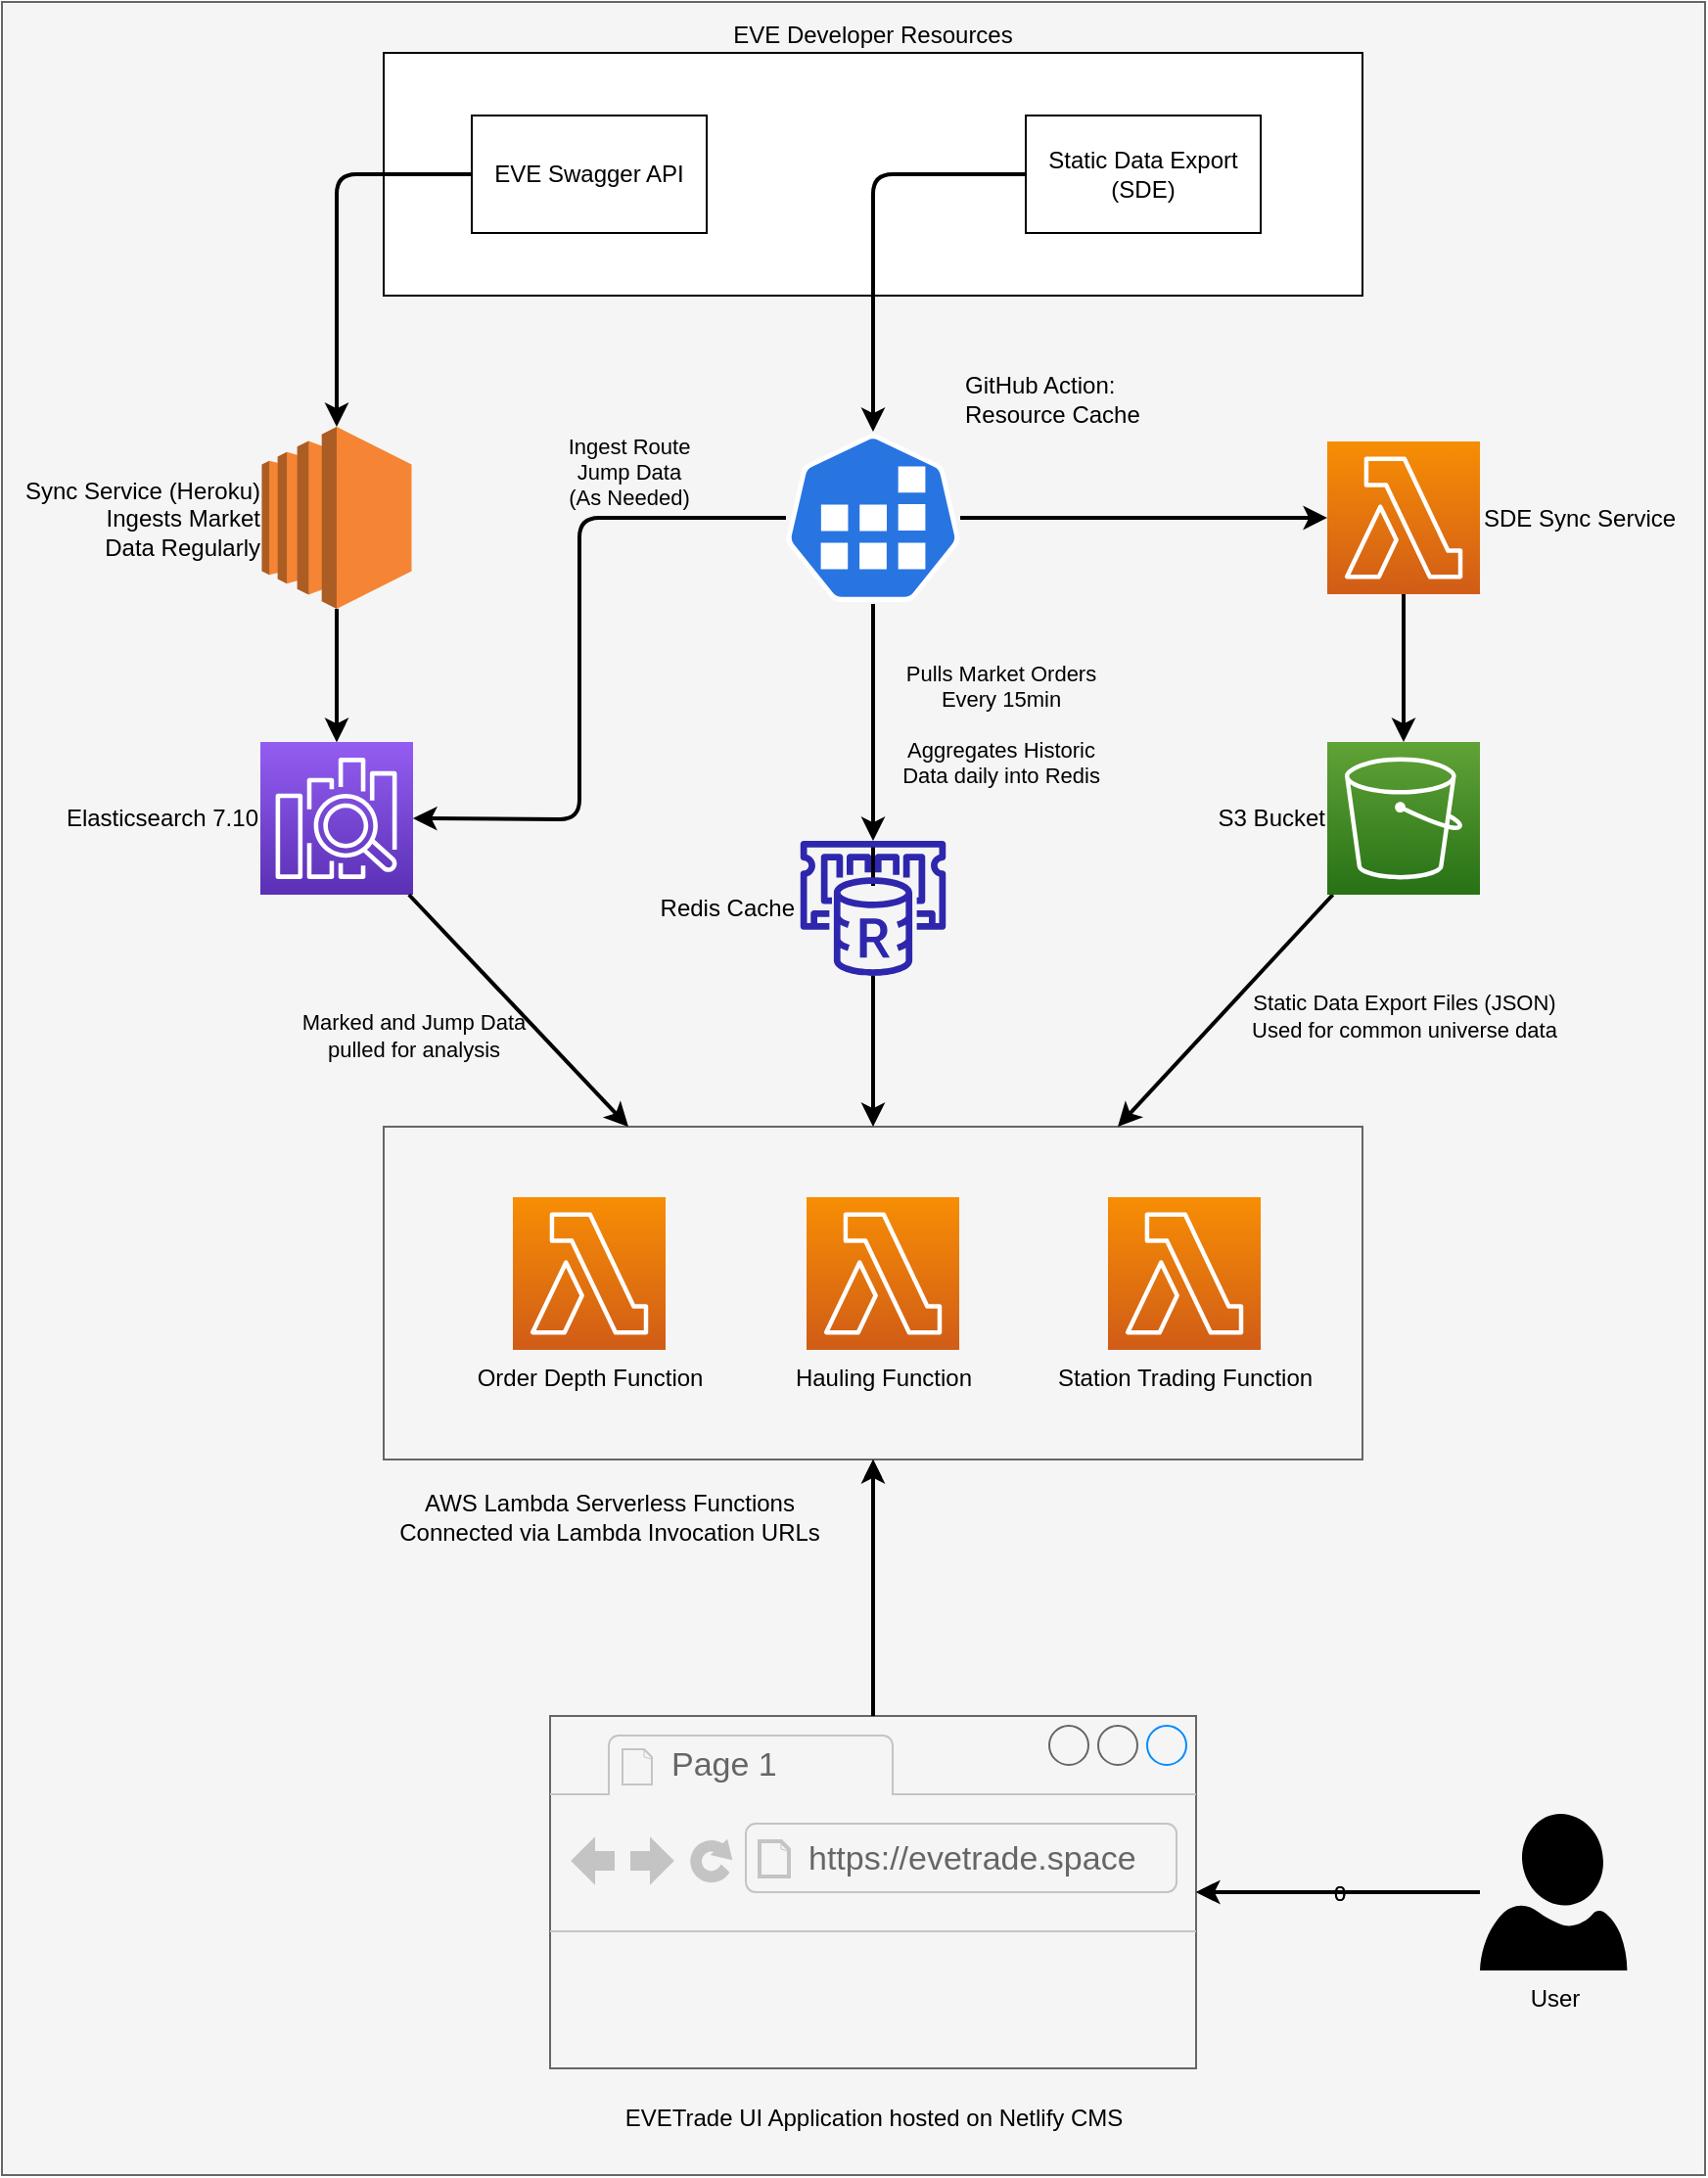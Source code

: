 <mxfile>
    <diagram id="qZGXsCtWok9NLsqaod5S" name="Page-1">
        <mxGraphModel dx="1968" dy="2033" grid="1" gridSize="10" guides="1" tooltips="1" connect="1" arrows="1" fold="1" page="1" pageScale="1" pageWidth="850" pageHeight="1100" math="0" shadow="0">
            <root>
                <mxCell id="0"/>
                <mxCell id="1" parent="0"/>
                <mxCell id="65" value="" style="rounded=0;whiteSpace=wrap;html=1;align=left;labelBackgroundColor=none;fillColor=#f5f5f5;fontColor=#333333;strokeColor=#666666;" vertex="1" parent="1">
                    <mxGeometry x="10" y="-1090" width="870" height="1110" as="geometry"/>
                </mxCell>
                <mxCell id="6" value="0" style="edgeStyle=none;html=1;labelBackgroundColor=none;" parent="1" source="2" target="3" edge="1">
                    <mxGeometry relative="1" as="geometry"/>
                </mxCell>
                <mxCell id="2" value="User" style="sketch=0;aspect=fixed;pointerEvents=1;shadow=0;dashed=0;html=1;strokeColor=none;labelPosition=center;verticalLabelPosition=bottom;verticalAlign=top;align=center;fillColor=#000000;shape=mxgraph.azure.user;labelBackgroundColor=none;fontColor=#000000;" parent="1" vertex="1">
                    <mxGeometry x="765" y="-164.5" width="75.2" height="80" as="geometry"/>
                </mxCell>
                <mxCell id="10" value="" style="rounded=0;whiteSpace=wrap;html=1;align=left;labelBackgroundColor=none;fillColor=#f5f5f5;fontColor=#333333;strokeColor=#666666;" parent="1" vertex="1">
                    <mxGeometry x="205" y="-515.5" width="500" height="170" as="geometry"/>
                </mxCell>
                <mxCell id="11" value="Order Depth Function" style="sketch=0;points=[[0,0,0],[0.25,0,0],[0.5,0,0],[0.75,0,0],[1,0,0],[0,1,0],[0.25,1,0],[0.5,1,0],[0.75,1,0],[1,1,0],[0,0.25,0],[0,0.5,0],[0,0.75,0],[1,0.25,0],[1,0.5,0],[1,0.75,0]];outlineConnect=0;fontColor=#030303;gradientColor=#F78E04;gradientDirection=north;fillColor=#D05C17;strokeColor=#ffffff;dashed=0;verticalLabelPosition=bottom;verticalAlign=top;align=center;html=1;fontSize=12;fontStyle=0;aspect=fixed;shape=mxgraph.aws4.resourceIcon;resIcon=mxgraph.aws4.lambda;labelBackgroundColor=none;" parent="1" vertex="1">
                    <mxGeometry x="271" y="-479.5" width="78" height="78" as="geometry"/>
                </mxCell>
                <mxCell id="12" value="Hauling Function" style="sketch=0;points=[[0,0,0],[0.25,0,0],[0.5,0,0],[0.75,0,0],[1,0,0],[0,1,0],[0.25,1,0],[0.5,1,0],[0.75,1,0],[1,1,0],[0,0.25,0],[0,0.5,0],[0,0.75,0],[1,0.25,0],[1,0.5,0],[1,0.75,0]];outlineConnect=0;fontColor=#030303;gradientColor=#F78E04;gradientDirection=north;fillColor=#D05C17;strokeColor=#ffffff;dashed=0;verticalLabelPosition=bottom;verticalAlign=top;align=center;html=1;fontSize=12;fontStyle=0;aspect=fixed;shape=mxgraph.aws4.resourceIcon;resIcon=mxgraph.aws4.lambda;labelBackgroundColor=none;" parent="1" vertex="1">
                    <mxGeometry x="421" y="-479.5" width="78" height="78" as="geometry"/>
                </mxCell>
                <mxCell id="13" value="Station Trading Function" style="sketch=0;points=[[0,0,0],[0.25,0,0],[0.5,0,0],[0.75,0,0],[1,0,0],[0,1,0],[0.25,1,0],[0.5,1,0],[0.75,1,0],[1,1,0],[0,0.25,0],[0,0.5,0],[0,0.75,0],[1,0.25,0],[1,0.5,0],[1,0.75,0]];outlineConnect=0;fontColor=#030303;gradientColor=#F78E04;gradientDirection=north;fillColor=#D05C17;strokeColor=#ffffff;dashed=0;verticalLabelPosition=bottom;verticalAlign=top;align=center;html=1;fontSize=12;fontStyle=0;aspect=fixed;shape=mxgraph.aws4.resourceIcon;resIcon=mxgraph.aws4.lambda;labelBackgroundColor=none;" parent="1" vertex="1">
                    <mxGeometry x="575" y="-479.5" width="78" height="78" as="geometry"/>
                </mxCell>
                <mxCell id="15" value="AWS Lambda Serverless Functions&lt;br&gt;Connected via Lambda Invocation URLs" style="text;html=1;resizable=0;autosize=1;align=center;verticalAlign=middle;points=[];fillColor=none;strokeColor=none;rounded=0;labelBackgroundColor=none;fontColor=#000000;" parent="1" vertex="1">
                    <mxGeometry x="205" y="-331.5" width="230" height="30" as="geometry"/>
                </mxCell>
                <mxCell id="17" value="" style="group;labelBackgroundColor=none;" parent="1" vertex="1" connectable="0">
                    <mxGeometry x="290" y="-214.5" width="330" height="215" as="geometry"/>
                </mxCell>
                <mxCell id="3" value="" style="strokeWidth=1;shadow=0;dashed=0;align=center;html=1;shape=mxgraph.mockup.containers.browserWindow;rSize=0;strokeColor=#666666;strokeColor2=#008cff;strokeColor3=#c4c4c4;mainText=,;recursiveResize=0;fillColor=#f5f5f5;fontColor=#333333;labelBackgroundColor=none;" parent="17" vertex="1">
                    <mxGeometry width="330" height="180" as="geometry"/>
                </mxCell>
                <mxCell id="4" value="Page 1" style="strokeWidth=1;shadow=0;dashed=0;align=center;html=1;shape=mxgraph.mockup.containers.anchor;fontSize=17;fontColor=#666666;align=left;labelBackgroundColor=none;" parent="3" vertex="1">
                    <mxGeometry x="60" y="12" width="110" height="26" as="geometry"/>
                </mxCell>
                <mxCell id="5" value="https://evetrade.space" style="strokeWidth=1;shadow=0;dashed=0;align=center;html=1;shape=mxgraph.mockup.containers.anchor;rSize=0;fontSize=17;fontColor=#666666;align=left;labelBackgroundColor=none;" parent="3" vertex="1">
                    <mxGeometry x="130" y="60" width="250" height="26" as="geometry"/>
                </mxCell>
                <mxCell id="7" value="EVETrade UI Application hosted on Netlify CMS" style="text;html=1;resizable=0;autosize=1;align=center;verticalAlign=middle;points=[];fillColor=none;strokeColor=none;rounded=0;labelBackgroundColor=none;fontColor=#000000;" parent="17" vertex="1">
                    <mxGeometry x="30" y="195" width="270" height="20" as="geometry"/>
                </mxCell>
                <mxCell id="22" style="edgeStyle=none;html=1;entryX=0.5;entryY=1;entryDx=0;entryDy=0;labelBackgroundColor=none;fontColor=#FFFFFF;" parent="1" source="3" target="10" edge="1">
                    <mxGeometry relative="1" as="geometry"/>
                </mxCell>
                <mxCell id="33" value="Static Data Export Files (JSON)&lt;br style=&quot;font-size: 11px;&quot;&gt;Used for common universe data" style="edgeStyle=none;html=1;entryX=0.75;entryY=0;entryDx=0;entryDy=0;fontColor=#000000;labelBackgroundColor=none;strokeColor=#000000;strokeWidth=2;fontStyle=0;spacing=3;fontSize=11;" parent="1" source="27" target="10" edge="1">
                    <mxGeometry x="-0.737" y="69" relative="1" as="geometry">
                        <mxPoint as="offset"/>
                    </mxGeometry>
                </mxCell>
                <mxCell id="27" value="S3 Bucket" style="sketch=0;points=[[0,0,0],[0.25,0,0],[0.5,0,0],[0.75,0,0],[1,0,0],[0,1,0],[0.25,1,0],[0.5,1,0],[0.75,1,0],[1,1,0],[0,0.25,0],[0,0.5,0],[0,0.75,0],[1,0.25,0],[1,0.5,0],[1,0.75,0]];outlineConnect=0;fontColor=#000000;gradientColor=#60A337;gradientDirection=north;fillColor=#277116;strokeColor=#ffffff;dashed=0;verticalLabelPosition=middle;verticalAlign=middle;align=right;html=1;fontSize=12;fontStyle=0;aspect=fixed;shape=mxgraph.aws4.resourceIcon;resIcon=mxgraph.aws4.s3;labelBackgroundColor=none;labelPosition=left;" parent="1" vertex="1">
                    <mxGeometry x="687" y="-712" width="78" height="78" as="geometry"/>
                </mxCell>
                <mxCell id="29" value="Elasticsearch 7.10" style="sketch=0;points=[[0,0,0],[0.25,0,0],[0.5,0,0],[0.75,0,0],[1,0,0],[0,1,0],[0.25,1,0],[0.5,1,0],[0.75,1,0],[1,1,0],[0,0.25,0],[0,0.5,0],[0,0.75,0],[1,0.25,0],[1,0.5,0],[1,0.75,0]];outlineConnect=0;fontColor=#000000;gradientColor=#945DF2;gradientDirection=north;fillColor=#5A30B5;strokeColor=#ffffff;dashed=0;verticalLabelPosition=middle;verticalAlign=middle;align=right;html=1;fontSize=12;fontStyle=0;aspect=fixed;shape=mxgraph.aws4.resourceIcon;resIcon=mxgraph.aws4.elasticsearch_service;labelBackgroundColor=none;labelPosition=left;" parent="1" vertex="1">
                    <mxGeometry x="142" y="-712" width="78" height="78" as="geometry"/>
                </mxCell>
                <mxCell id="35" style="edgeStyle=none;html=1;entryX=0.5;entryY=0;entryDx=0;entryDy=0;entryPerimeter=0;fontColor=#FFFFFF;labelBackgroundColor=none;strokeColor=#000000;strokeWidth=2;fontStyle=0;spacing=3;fontSize=11;" parent="1" source="34" target="27" edge="1">
                    <mxGeometry relative="1" as="geometry"/>
                </mxCell>
                <mxCell id="34" value="SDE Sync Service" style="sketch=0;points=[[0,0,0],[0.25,0,0],[0.5,0,0],[0.75,0,0],[1,0,0],[0,1,0],[0.25,1,0],[0.5,1,0],[0.75,1,0],[1,1,0],[0,0.25,0],[0,0.5,0],[0,0.75,0],[1,0.25,0],[1,0.5,0],[1,0.75,0]];outlineConnect=0;fontColor=#000000;gradientColor=#F78E04;gradientDirection=north;fillColor=#D05C17;strokeColor=#ffffff;dashed=0;verticalLabelPosition=middle;verticalAlign=middle;align=left;html=1;fontSize=12;fontStyle=0;aspect=fixed;shape=mxgraph.aws4.resourceIcon;resIcon=mxgraph.aws4.lambda;labelBackgroundColor=none;labelPosition=right;" parent="1" vertex="1">
                    <mxGeometry x="687" y="-865.5" width="78" height="78" as="geometry"/>
                </mxCell>
                <mxCell id="37" style="edgeStyle=none;html=1;entryX=0;entryY=0.5;entryDx=0;entryDy=0;entryPerimeter=0;fontColor=#FFFFFF;labelBackgroundColor=none;strokeColor=#000000;strokeWidth=2;fontStyle=0;spacing=3;fontSize=11;" parent="1" source="36" target="34" edge="1">
                    <mxGeometry relative="1" as="geometry"/>
                </mxCell>
                <mxCell id="39" style="edgeStyle=none;html=1;entryX=1;entryY=0.5;entryDx=0;entryDy=0;entryPerimeter=0;fontColor=#FFFFFF;labelBackgroundColor=none;" parent="1" source="36" target="29" edge="1">
                    <mxGeometry relative="1" as="geometry">
                        <Array as="points">
                            <mxPoint x="305" y="-826.5"/>
                            <mxPoint x="305" y="-672.5"/>
                        </Array>
                    </mxGeometry>
                </mxCell>
                <mxCell id="36" value="GitHub Action:&lt;br&gt;Resource Cache" style="sketch=0;html=1;dashed=0;whitespace=wrap;fillColor=#2875E2;strokeColor=#ffffff;points=[[0.005,0.63,0],[0.1,0.2,0],[0.9,0.2,0],[0.5,0,0],[0.995,0.63,0],[0.72,0.99,0],[0.5,1,0],[0.28,0.99,0]];shape=mxgraph.kubernetes.icon;prIcon=job;labelBackgroundColor=none;fontColor=#000000;labelPosition=right;verticalLabelPosition=top;align=left;verticalAlign=bottom;" parent="1" vertex="1">
                    <mxGeometry x="410.5" y="-870.5" width="89" height="88" as="geometry"/>
                </mxCell>
                <mxCell id="42" style="edgeStyle=none;html=1;entryX=0.5;entryY=0;entryDx=0;entryDy=0;entryPerimeter=0;fontColor=#FFFFFF;labelBackgroundColor=none;" parent="1" source="41" target="29" edge="1">
                    <mxGeometry relative="1" as="geometry"/>
                </mxCell>
                <mxCell id="41" value="Sync Service (Heroku)&lt;br&gt;Ingests Market &lt;br&gt;Data Regularly" style="outlineConnect=0;dashed=0;verticalLabelPosition=middle;verticalAlign=middle;align=right;html=1;shape=mxgraph.aws3.ec2;fillColor=#F58534;gradientColor=none;labelBackgroundColor=none;fontColor=#000000;labelPosition=left;" parent="1" vertex="1">
                    <mxGeometry x="142.75" y="-873" width="76.5" height="93" as="geometry"/>
                </mxCell>
                <mxCell id="44" value="&lt;font&gt;EVE Developer Resources&lt;/font&gt;" style="rounded=0;whiteSpace=wrap;html=1;align=center;labelPosition=center;verticalLabelPosition=top;verticalAlign=bottom;labelBackgroundColor=none;fontColor=#000000;strokeColor=#000000;fillColor=#FFFFFF;" parent="1" vertex="1">
                    <mxGeometry x="205" y="-1064" width="500" height="124" as="geometry"/>
                </mxCell>
                <mxCell id="45" value="EVE Swagger API" style="rounded=0;whiteSpace=wrap;html=1;labelBackgroundColor=none;strokeColor=#000000;fillColor=#FFFFFF;fontColor=#000000;" parent="1" vertex="1">
                    <mxGeometry x="250" y="-1032" width="120" height="60" as="geometry"/>
                </mxCell>
                <mxCell id="48" value="Static Data Export&lt;br&gt;(SDE)" style="rounded=0;whiteSpace=wrap;html=1;labelBackgroundColor=none;fontColor=#000000;strokeColor=#000000;fillColor=#FFFFFF;" parent="1" vertex="1">
                    <mxGeometry x="533" y="-1032" width="120" height="60" as="geometry"/>
                </mxCell>
                <mxCell id="51" style="edgeStyle=none;html=1;entryX=0.5;entryY=0;entryDx=0;entryDy=0;entryPerimeter=0;fontColor=#FFFFFF;labelBackgroundColor=none;fillColor=#f5f5f5;strokeColor=#000000;strokeWidth=2;fontStyle=0;spacing=3;fontSize=11;exitX=0;exitY=0.5;exitDx=0;exitDy=0;" parent="1" edge="1" target="36" source="48">
                    <mxGeometry relative="1" as="geometry">
                        <Array as="points">
                            <mxPoint x="455" y="-1002"/>
                        </Array>
                        <mxPoint x="533" y="-964" as="sourcePoint"/>
                        <mxPoint x="455" y="-739" as="targetPoint"/>
                    </mxGeometry>
                </mxCell>
                <mxCell id="53" style="edgeStyle=none;html=1;entryX=1;entryY=0.5;entryDx=0;entryDy=0;entryPerimeter=0;fontColor=#FFFFFF;labelBackgroundColor=none;strokeColor=#FFFFFF;strokeWidth=2;" parent="1" edge="1">
                    <mxGeometry relative="1" as="geometry">
                        <Array as="points">
                            <mxPoint x="305" y="-826.5"/>
                            <mxPoint x="305" y="-672.5"/>
                        </Array>
                        <mxPoint x="410.5" y="-826.5" as="sourcePoint"/>
                        <mxPoint x="220" y="-673" as="targetPoint"/>
                    </mxGeometry>
                </mxCell>
                <mxCell id="55" style="edgeStyle=none;html=1;entryX=0.5;entryY=0;entryDx=0;entryDy=0;entryPerimeter=0;fontColor=#FFFFFF;labelBackgroundColor=none;strokeColor=#000000;strokeWidth=2;fontStyle=0;spacing=3;fontSize=11;" parent="1" edge="1">
                    <mxGeometry relative="1" as="geometry">
                        <mxPoint x="181" y="-780" as="sourcePoint"/>
                        <mxPoint x="181" y="-712" as="targetPoint"/>
                    </mxGeometry>
                </mxCell>
                <mxCell id="56" value="Pulls Market Orders&lt;br&gt;Every 15min&lt;br&gt;&lt;br&gt;Aggregates Historic&lt;br&gt;Data daily into Redis" style="edgeStyle=none;html=1;fontColor=#000000;labelBackgroundColor=none;strokeColor=#000000;strokeWidth=2;fontStyle=0;spacing=3;fontSize=11;" parent="1" edge="1" target="25">
                    <mxGeometry x="0.008" y="65" relative="1" as="geometry">
                        <mxPoint x="455" y="-782.5" as="sourcePoint"/>
                        <mxPoint x="455" y="-711.5" as="targetPoint"/>
                        <mxPoint as="offset"/>
                    </mxGeometry>
                </mxCell>
                <mxCell id="57" value="0" style="edgeStyle=none;html=1;labelBackgroundColor=none;strokeColor=#000000;strokeWidth=2;fontStyle=0;spacing=3;fontSize=11;" parent="1" edge="1">
                    <mxGeometry relative="1" as="geometry">
                        <mxPoint x="765" y="-124.5" as="sourcePoint"/>
                        <mxPoint x="620" y="-124.5" as="targetPoint"/>
                    </mxGeometry>
                </mxCell>
                <mxCell id="58" style="edgeStyle=none;html=1;entryX=0.5;entryY=1;entryDx=0;entryDy=0;labelBackgroundColor=none;fontColor=#FFFFFF;strokeColor=#000000;strokeWidth=2;fontStyle=0;spacing=3;fontSize=11;" parent="1" edge="1">
                    <mxGeometry relative="1" as="geometry">
                        <mxPoint x="455" y="-214.5" as="sourcePoint"/>
                        <mxPoint x="455" y="-345.5" as="targetPoint"/>
                    </mxGeometry>
                </mxCell>
                <mxCell id="60" value="Marked and Jump Data &lt;br style=&quot;font-size: 11px;&quot;&gt;pulled for analysis" style="edgeStyle=none;html=1;entryX=0.25;entryY=0;entryDx=0;entryDy=0;fontColor=#000000;labelBackgroundColor=none;strokeColor=#000000;strokeWidth=2;fontStyle=0;spacing=3;fontSize=11;" parent="1" edge="1">
                    <mxGeometry x="-0.337" y="-48" relative="1" as="geometry">
                        <mxPoint x="217.895" y="-634" as="sourcePoint"/>
                        <mxPoint x="330" y="-515.5" as="targetPoint"/>
                        <mxPoint as="offset"/>
                    </mxGeometry>
                </mxCell>
                <mxCell id="61" value="" style="edgeStyle=none;html=1;entryX=0.5;entryY=0;entryDx=0;entryDy=0;fontColor=#000000;labelBackgroundColor=none;strokeColor=#000000;strokeWidth=2;fontStyle=0;spacing=3;fontSize=11;startArrow=none;" parent="1" edge="1" source="25">
                    <mxGeometry x="0.051" y="95" relative="1" as="geometry">
                        <mxPoint x="455" y="-638.5" as="sourcePoint"/>
                        <mxPoint x="455" y="-515.5" as="targetPoint"/>
                        <mxPoint as="offset"/>
                    </mxGeometry>
                </mxCell>
                <mxCell id="62" style="edgeStyle=none;html=1;entryX=1;entryY=0.5;entryDx=0;entryDy=0;entryPerimeter=0;fontColor=#FFFFFF;labelBackgroundColor=none;strokeColor=#000000;strokeWidth=2;fontStyle=0;spacing=3;fontSize=11;" parent="1" edge="1">
                    <mxGeometry relative="1" as="geometry">
                        <Array as="points">
                            <mxPoint x="305" y="-826.5"/>
                            <mxPoint x="305" y="-672.5"/>
                        </Array>
                        <mxPoint x="410.5" y="-826.5" as="sourcePoint"/>
                        <mxPoint x="220" y="-673" as="targetPoint"/>
                    </mxGeometry>
                </mxCell>
                <mxCell id="63" value="Ingest Route &lt;br&gt;Jump Data&lt;br&gt;(As Needed)" style="edgeLabel;html=1;align=center;verticalAlign=middle;resizable=0;points=[];fontColor=#000000;labelBackgroundColor=none;" parent="62" vertex="1" connectable="0">
                    <mxGeometry x="-0.022" y="-1" relative="1" as="geometry">
                        <mxPoint x="26" y="-87" as="offset"/>
                    </mxGeometry>
                </mxCell>
                <mxCell id="64" style="edgeStyle=none;html=1;entryX=0.5;entryY=0;entryDx=0;entryDy=0;entryPerimeter=0;fontColor=#FFFFFF;labelBackgroundColor=none;strokeColor=#000000;strokeWidth=2;fontStyle=0;spacing=3;fontSize=11;exitX=0;exitY=0.5;exitDx=0;exitDy=0;" parent="1" edge="1" target="41" source="45">
                    <mxGeometry relative="1" as="geometry">
                        <Array as="points">
                            <mxPoint x="181" y="-1002"/>
                        </Array>
                        <mxPoint x="250" y="-964" as="sourcePoint"/>
                        <mxPoint x="181" y="-741.5" as="targetPoint"/>
                    </mxGeometry>
                </mxCell>
                <mxCell id="67" value="" style="edgeStyle=none;html=1;entryX=0.5;entryY=0;entryDx=0;entryDy=0;fontColor=#000000;labelBackgroundColor=none;strokeColor=#000000;strokeWidth=2;fontStyle=0;spacing=3;fontSize=11;endArrow=none;" edge="1" parent="1" target="25">
                    <mxGeometry x="-0.073" y="65" relative="1" as="geometry">
                        <mxPoint x="455" y="-638.5" as="sourcePoint"/>
                        <mxPoint x="455" y="-515.5" as="targetPoint"/>
                        <mxPoint as="offset"/>
                    </mxGeometry>
                </mxCell>
                <mxCell id="25" value="Redis Cache" style="sketch=0;outlineConnect=0;fontColor=#000000;gradientColor=none;fillColor=#2E27AD;strokeColor=none;dashed=0;verticalLabelPosition=middle;verticalAlign=middle;align=right;html=1;fontSize=12;fontStyle=0;aspect=fixed;pointerEvents=1;shape=mxgraph.aws4.elasticache_for_redis;labelBackgroundColor=none;labelPosition=left;" parent="1" vertex="1">
                    <mxGeometry x="416" y="-661.5" width="78" height="69" as="geometry"/>
                </mxCell>
            </root>
        </mxGraphModel>
    </diagram>
</mxfile>